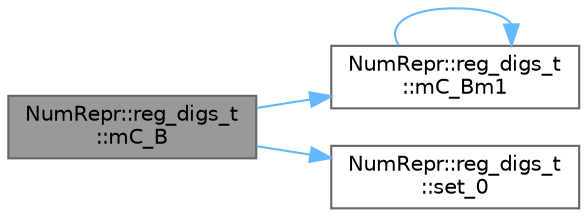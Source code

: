 digraph "NumRepr::reg_digs_t::mC_B"
{
 // INTERACTIVE_SVG=YES
 // LATEX_PDF_SIZE
  bgcolor="transparent";
  edge [fontname=Helvetica,fontsize=10,labelfontname=Helvetica,labelfontsize=10];
  node [fontname=Helvetica,fontsize=10,shape=box,height=0.2,width=0.4];
  rankdir="LR";
  Node1 [label="NumRepr::reg_digs_t\l::mC_B",height=0.2,width=0.4,color="gray40", fillcolor="grey60", style="filled", fontcolor="black",tooltip=" "];
  Node1 -> Node2 [color="steelblue1",style="solid"];
  Node2 [label="NumRepr::reg_digs_t\l::mC_Bm1",height=0.2,width=0.4,color="grey40", fillcolor="white", style="filled",URL="$struct_num_repr_1_1reg__digs__t.html#aba51984e457f7e0cd28fa38c3454b38a",tooltip=" "];
  Node2 -> Node2 [color="steelblue1",style="solid"];
  Node1 -> Node3 [color="steelblue1",style="solid"];
  Node3 [label="NumRepr::reg_digs_t\l::set_0",height=0.2,width=0.4,color="grey40", fillcolor="white", style="filled",URL="$struct_num_repr_1_1reg__digs__t.html#abc257d67bb67ef69b1a2491e58a705e1",tooltip="Funciones que ponen a constantes (constexpr) los objetos base_t"];
}
